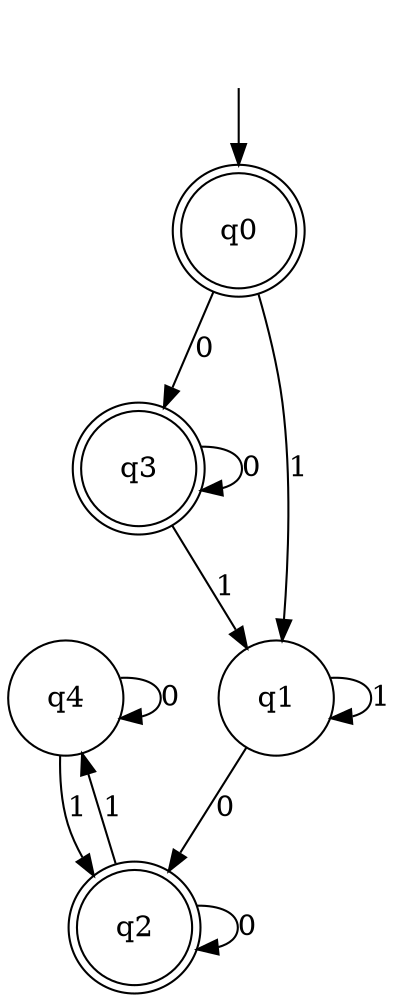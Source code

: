 digraph Automaton {

q4 [shape = circle, label=<<TABLE BORDER="0" CELLBORDER="0" CELLSPACING="0"><TR><TD>q4</TD></TR></TABLE>>];

q3 [shape = doublecircle, label=<<TABLE BORDER="0" CELLBORDER="0" CELLSPACING="0"><TR><TD>q3</TD></TR></TABLE>>];

q0 [shape = doublecircle, label=<<TABLE BORDER="0" CELLBORDER="0" CELLSPACING="0"><TR><TD>q0</TD></TR></TABLE>>];

q2 [shape = doublecircle, label=<<TABLE BORDER="0" CELLBORDER="0" CELLSPACING="0"><TR><TD>q2</TD></TR></TABLE>>];

_nil [style = invis, label=<<TABLE BORDER="0" CELLBORDER="" CELLSPACING="0"><TR><TD>_nil</TD></TR></TABLE>>];

q1 [shape = circle, label=<<TABLE BORDER="0" CELLBORDER="0" CELLSPACING="0"><TR><TD>q1</TD></TR></TABLE>>];

q4->q2 [label="1"];

q3->q3 [label="0"];

q4->q4 [label="0"];

q3->q1 [label="1"];

_nil -> q0 [];

q1->q2 [label="0"];

q1->q1 [label="1"];

q2->q2 [label="0"];

q2->q4 [label="1"];

q0->q1 [label="1"];

q0->q3 [label="0"];

}
